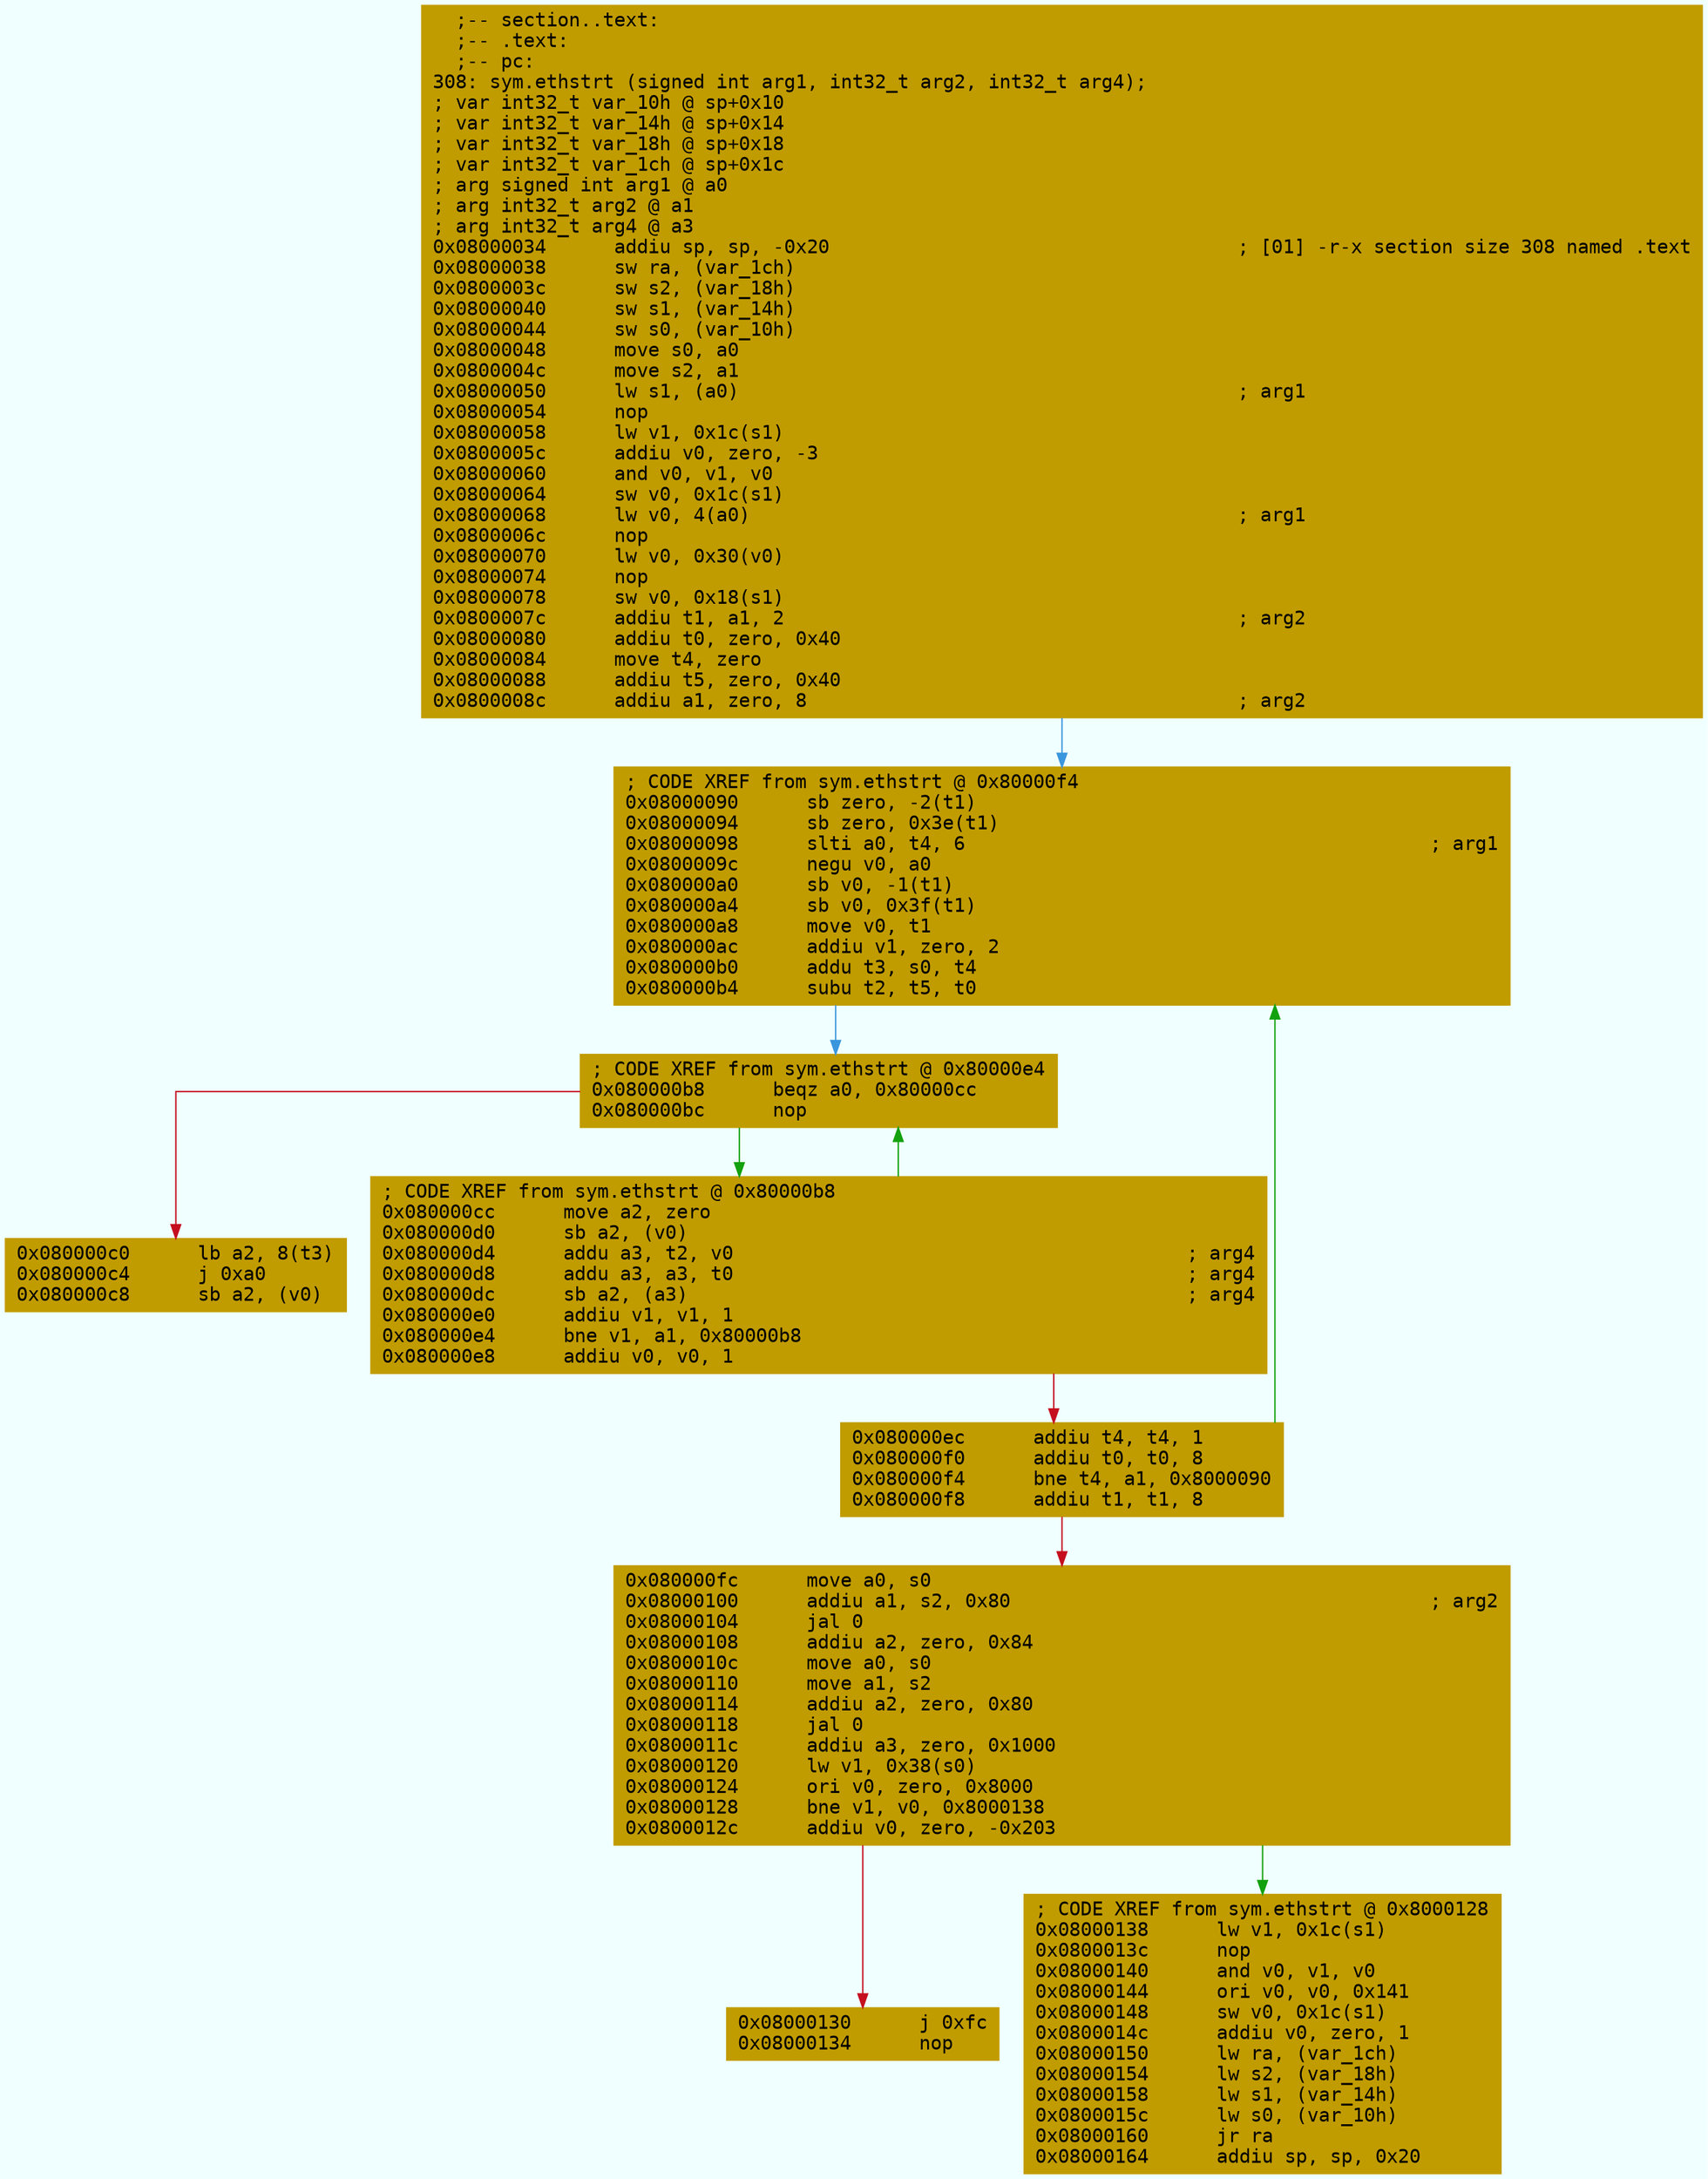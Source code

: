digraph code {
	graph [bgcolor=azure fontsize=8 fontname="Courier" splines="ortho"];
	node [fillcolor=gray style=filled shape=box];
	edge [arrowhead="normal"];
	"0x08000034" [URL="sym.ethstrt/0x08000034", fillcolor="#c19c00",color="#c19c00", fontname="Courier",label="  ;-- section..text:\l  ;-- .text:\l  ;-- pc:\l308: sym.ethstrt (signed int arg1, int32_t arg2, int32_t arg4);\l; var int32_t var_10h @ sp+0x10\l; var int32_t var_14h @ sp+0x14\l; var int32_t var_18h @ sp+0x18\l; var int32_t var_1ch @ sp+0x1c\l; arg signed int arg1 @ a0\l; arg int32_t arg2 @ a1\l; arg int32_t arg4 @ a3\l0x08000034      addiu sp, sp, -0x20                                    ; [01] -r-x section size 308 named .text\l0x08000038      sw ra, (var_1ch)\l0x0800003c      sw s2, (var_18h)\l0x08000040      sw s1, (var_14h)\l0x08000044      sw s0, (var_10h)\l0x08000048      move s0, a0\l0x0800004c      move s2, a1\l0x08000050      lw s1, (a0)                                            ; arg1\l0x08000054      nop\l0x08000058      lw v1, 0x1c(s1)\l0x0800005c      addiu v0, zero, -3\l0x08000060      and v0, v1, v0\l0x08000064      sw v0, 0x1c(s1)\l0x08000068      lw v0, 4(a0)                                           ; arg1\l0x0800006c      nop\l0x08000070      lw v0, 0x30(v0)\l0x08000074      nop\l0x08000078      sw v0, 0x18(s1)\l0x0800007c      addiu t1, a1, 2                                        ; arg2\l0x08000080      addiu t0, zero, 0x40\l0x08000084      move t4, zero\l0x08000088      addiu t5, zero, 0x40\l0x0800008c      addiu a1, zero, 8                                      ; arg2\l"]
	"0x08000090" [URL="sym.ethstrt/0x08000090", fillcolor="#c19c00",color="#c19c00", fontname="Courier",label="; CODE XREF from sym.ethstrt @ 0x80000f4\l0x08000090      sb zero, -2(t1)\l0x08000094      sb zero, 0x3e(t1)\l0x08000098      slti a0, t4, 6                                         ; arg1\l0x0800009c      negu v0, a0\l0x080000a0      sb v0, -1(t1)\l0x080000a4      sb v0, 0x3f(t1)\l0x080000a8      move v0, t1\l0x080000ac      addiu v1, zero, 2\l0x080000b0      addu t3, s0, t4\l0x080000b4      subu t2, t5, t0\l"]
	"0x080000b8" [URL="sym.ethstrt/0x080000b8", fillcolor="#c19c00",color="#c19c00", fontname="Courier",label="; CODE XREF from sym.ethstrt @ 0x80000e4\l0x080000b8      beqz a0, 0x80000cc\l0x080000bc      nop\l"]
	"0x080000c0" [URL="sym.ethstrt/0x080000c0", fillcolor="#c19c00",color="#c19c00", fontname="Courier",label="0x080000c0      lb a2, 8(t3)\l0x080000c4      j 0xa0\l0x080000c8      sb a2, (v0)\l"]
	"0x080000cc" [URL="sym.ethstrt/0x080000cc", fillcolor="#c19c00",color="#c19c00", fontname="Courier",label="; CODE XREF from sym.ethstrt @ 0x80000b8\l0x080000cc      move a2, zero\l0x080000d0      sb a2, (v0)\l0x080000d4      addu a3, t2, v0                                        ; arg4\l0x080000d8      addu a3, a3, t0                                        ; arg4\l0x080000dc      sb a2, (a3)                                            ; arg4\l0x080000e0      addiu v1, v1, 1\l0x080000e4      bne v1, a1, 0x80000b8\l0x080000e8      addiu v0, v0, 1\l"]
	"0x080000ec" [URL="sym.ethstrt/0x080000ec", fillcolor="#c19c00",color="#c19c00", fontname="Courier",label="0x080000ec      addiu t4, t4, 1\l0x080000f0      addiu t0, t0, 8\l0x080000f4      bne t4, a1, 0x8000090\l0x080000f8      addiu t1, t1, 8\l"]
	"0x080000fc" [URL="sym.ethstrt/0x080000fc", fillcolor="#c19c00",color="#c19c00", fontname="Courier",label="0x080000fc      move a0, s0\l0x08000100      addiu a1, s2, 0x80                                     ; arg2\l0x08000104      jal 0\l0x08000108      addiu a2, zero, 0x84\l0x0800010c      move a0, s0\l0x08000110      move a1, s2\l0x08000114      addiu a2, zero, 0x80\l0x08000118      jal 0\l0x0800011c      addiu a3, zero, 0x1000\l0x08000120      lw v1, 0x38(s0)\l0x08000124      ori v0, zero, 0x8000\l0x08000128      bne v1, v0, 0x8000138\l0x0800012c      addiu v0, zero, -0x203\l"]
	"0x08000130" [URL="sym.ethstrt/0x08000130", fillcolor="#c19c00",color="#c19c00", fontname="Courier",label="0x08000130      j 0xfc\l0x08000134      nop\l"]
	"0x08000138" [URL="sym.ethstrt/0x08000138", fillcolor="#c19c00",color="#c19c00", fontname="Courier",label="; CODE XREF from sym.ethstrt @ 0x8000128\l0x08000138      lw v1, 0x1c(s1)\l0x0800013c      nop\l0x08000140      and v0, v1, v0\l0x08000144      ori v0, v0, 0x141\l0x08000148      sw v0, 0x1c(s1)\l0x0800014c      addiu v0, zero, 1\l0x08000150      lw ra, (var_1ch)\l0x08000154      lw s2, (var_18h)\l0x08000158      lw s1, (var_14h)\l0x0800015c      lw s0, (var_10h)\l0x08000160      jr ra\l0x08000164      addiu sp, sp, 0x20\l"]
        "0x08000034" -> "0x08000090" [color="#3a96dd"];
        "0x08000090" -> "0x080000b8" [color="#3a96dd"];
        "0x080000b8" -> "0x080000cc" [color="#13a10e"];
        "0x080000b8" -> "0x080000c0" [color="#c50f1f"];
        "0x080000cc" -> "0x080000b8" [color="#13a10e"];
        "0x080000cc" -> "0x080000ec" [color="#c50f1f"];
        "0x080000ec" -> "0x08000090" [color="#13a10e"];
        "0x080000ec" -> "0x080000fc" [color="#c50f1f"];
        "0x080000fc" -> "0x08000138" [color="#13a10e"];
        "0x080000fc" -> "0x08000130" [color="#c50f1f"];
}
